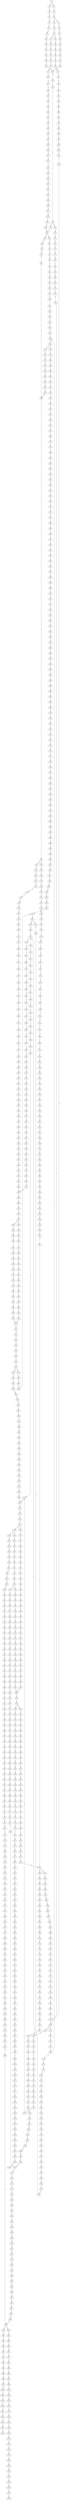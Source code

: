 strict digraph  {
	S0 -> S1 [ label = C ];
	S0 -> S2 [ label = T ];
	S1 -> S3 [ label = A ];
	S2 -> S4 [ label = A ];
	S3 -> S5 [ label = G ];
	S4 -> S6 [ label = G ];
	S5 -> S7 [ label = T ];
	S5 -> S8 [ label = G ];
	S6 -> S9 [ label = G ];
	S7 -> S10 [ label = T ];
	S8 -> S11 [ label = T ];
	S9 -> S12 [ label = T ];
	S10 -> S13 [ label = G ];
	S11 -> S14 [ label = G ];
	S12 -> S15 [ label = G ];
	S13 -> S16 [ label = T ];
	S14 -> S17 [ label = C ];
	S14 -> S18 [ label = G ];
	S15 -> S19 [ label = T ];
	S16 -> S20 [ label = G ];
	S17 -> S21 [ label = G ];
	S18 -> S22 [ label = G ];
	S19 -> S23 [ label = G ];
	S20 -> S24 [ label = C ];
	S21 -> S25 [ label = C ];
	S22 -> S26 [ label = C ];
	S23 -> S27 [ label = C ];
	S24 -> S28 [ label = G ];
	S25 -> S29 [ label = G ];
	S26 -> S30 [ label = T ];
	S27 -> S31 [ label = G ];
	S28 -> S32 [ label = T ];
	S29 -> S33 [ label = T ];
	S30 -> S34 [ label = T ];
	S31 -> S35 [ label = T ];
	S32 -> S36 [ label = C ];
	S33 -> S37 [ label = C ];
	S34 -> S38 [ label = C ];
	S35 -> S39 [ label = C ];
	S36 -> S40 [ label = G ];
	S37 -> S41 [ label = G ];
	S38 -> S42 [ label = G ];
	S39 -> S40 [ label = G ];
	S40 -> S43 [ label = A ];
	S41 -> S44 [ label = T ];
	S42 -> S45 [ label = A ];
	S43 -> S46 [ label = A ];
	S44 -> S47 [ label = G ];
	S45 -> S48 [ label = A ];
	S46 -> S49 [ label = C ];
	S47 -> S50 [ label = C ];
	S48 -> S51 [ label = C ];
	S49 -> S52 [ label = C ];
	S49 -> S53 [ label = A ];
	S50 -> S54 [ label = A ];
	S51 -> S55 [ label = A ];
	S52 -> S56 [ label = T ];
	S53 -> S57 [ label = C ];
	S54 -> S58 [ label = T ];
	S55 -> S59 [ label = C ];
	S56 -> S60 [ label = T ];
	S56 -> S61 [ label = G ];
	S57 -> S62 [ label = C ];
	S58 -> S63 [ label = C ];
	S59 -> S64 [ label = G ];
	S60 -> S65 [ label = C ];
	S61 -> S66 [ label = T ];
	S62 -> S67 [ label = C ];
	S63 -> S68 [ label = C ];
	S64 -> S69 [ label = C ];
	S65 -> S70 [ label = G ];
	S66 -> S71 [ label = C ];
	S67 -> S72 [ label = G ];
	S68 -> S73 [ label = G ];
	S69 -> S74 [ label = G ];
	S70 -> S75 [ label = T ];
	S71 -> S76 [ label = G ];
	S72 -> S77 [ label = T ];
	S73 -> S78 [ label = C ];
	S74 -> S79 [ label = C ];
	S75 -> S80 [ label = A ];
	S76 -> S81 [ label = C ];
	S77 -> S82 [ label = A ];
	S78 -> S83 [ label = A ];
	S79 -> S84 [ label = A ];
	S80 -> S85 [ label = C ];
	S81 -> S86 [ label = G ];
	S82 -> S87 [ label = C ];
	S83 -> S88 [ label = C ];
	S84 -> S89 [ label = C ];
	S85 -> S90 [ label = T ];
	S86 -> S91 [ label = C ];
	S87 -> S92 [ label = G ];
	S88 -> S93 [ label = G ];
	S89 -> S94 [ label = G ];
	S90 -> S95 [ label = T ];
	S91 -> S96 [ label = G ];
	S91 -> S97 [ label = A ];
	S92 -> S98 [ label = T ];
	S93 -> S99 [ label = T ];
	S94 -> S100 [ label = T ];
	S95 -> S101 [ label = C ];
	S96 -> S102 [ label = A ];
	S97 -> S103 [ label = A ];
	S98 -> S104 [ label = C ];
	S99 -> S105 [ label = C ];
	S100 -> S106 [ label = C ];
	S101 -> S107 [ label = A ];
	S102 -> S108 [ label = G ];
	S103 -> S109 [ label = C ];
	S104 -> S110 [ label = C ];
	S105 -> S111 [ label = G ];
	S106 -> S112 [ label = C ];
	S107 -> S113 [ label = A ];
	S108 -> S114 [ label = C ];
	S109 -> S115 [ label = C ];
	S110 -> S116 [ label = A ];
	S111 -> S117 [ label = A ];
	S112 -> S118 [ label = A ];
	S113 -> S119 [ label = G ];
	S114 -> S120 [ label = A ];
	S115 -> S121 [ label = C ];
	S116 -> S122 [ label = G ];
	S117 -> S123 [ label = G ];
	S118 -> S124 [ label = G ];
	S119 -> S125 [ label = C ];
	S120 -> S126 [ label = G ];
	S121 -> S127 [ label = G ];
	S122 -> S128 [ label = C ];
	S123 -> S129 [ label = C ];
	S124 -> S128 [ label = C ];
	S125 -> S130 [ label = G ];
	S126 -> S131 [ label = T ];
	S127 -> S132 [ label = T ];
	S128 -> S133 [ label = T ];
	S128 -> S134 [ label = G ];
	S129 -> S135 [ label = G ];
	S130 -> S136 [ label = A ];
	S131 -> S137 [ label = G ];
	S132 -> S138 [ label = A ];
	S133 -> S139 [ label = T ];
	S134 -> S140 [ label = A ];
	S135 -> S141 [ label = A ];
	S136 -> S142 [ label = G ];
	S137 -> S143 [ label = C ];
	S138 -> S144 [ label = C ];
	S139 -> S145 [ label = C ];
	S140 -> S146 [ label = G ];
	S141 -> S147 [ label = G ];
	S142 -> S148 [ label = T ];
	S143 -> S149 [ label = A ];
	S144 -> S150 [ label = A ];
	S145 -> S151 [ label = A ];
	S146 -> S152 [ label = T ];
	S147 -> S153 [ label = T ];
	S148 -> S154 [ label = C ];
	S149 -> S155 [ label = A ];
	S150 -> S156 [ label = G ];
	S151 -> S157 [ label = C ];
	S152 -> S158 [ label = C ];
	S153 -> S159 [ label = C ];
	S154 -> S160 [ label = C ];
	S155 -> S161 [ label = C ];
	S156 -> S162 [ label = C ];
	S157 -> S163 [ label = G ];
	S158 -> S160 [ label = C ];
	S158 -> S164 [ label = T ];
	S159 -> S165 [ label = G ];
	S160 -> S166 [ label = C ];
	S161 -> S167 [ label = A ];
	S162 -> S168 [ label = A ];
	S163 -> S169 [ label = C ];
	S164 -> S170 [ label = C ];
	S165 -> S171 [ label = A ];
	S166 -> S172 [ label = T ];
	S166 -> S173 [ label = G ];
	S167 -> S174 [ label = G ];
	S168 -> S175 [ label = G ];
	S169 -> S176 [ label = C ];
	S170 -> S177 [ label = G ];
	S171 -> S178 [ label = A ];
	S172 -> S179 [ label = C ];
	S173 -> S180 [ label = C ];
	S174 -> S181 [ label = C ];
	S175 -> S182 [ label = G ];
	S176 -> S183 [ label = C ];
	S177 -> S184 [ label = T ];
	S178 -> S185 [ label = C ];
	S179 -> S186 [ label = C ];
	S180 -> S187 [ label = C ];
	S181 -> S188 [ label = T ];
	S182 -> S189 [ label = T ];
	S183 -> S190 [ label = T ];
	S184 -> S191 [ label = C ];
	S185 -> S192 [ label = C ];
	S186 -> S193 [ label = G ];
	S187 -> S194 [ label = T ];
	S188 -> S195 [ label = A ];
	S189 -> S196 [ label = G ];
	S190 -> S197 [ label = T ];
	S191 -> S198 [ label = T ];
	S192 -> S56 [ label = T ];
	S193 -> S199 [ label = G ];
	S194 -> S200 [ label = G ];
	S195 -> S201 [ label = C ];
	S196 -> S202 [ label = C ];
	S197 -> S203 [ label = C ];
	S198 -> S204 [ label = G ];
	S199 -> S205 [ label = T ];
	S200 -> S206 [ label = T ];
	S201 -> S207 [ label = G ];
	S202 -> S208 [ label = A ];
	S203 -> S209 [ label = A ];
	S204 -> S210 [ label = T ];
	S205 -> S211 [ label = C ];
	S206 -> S212 [ label = C ];
	S207 -> S213 [ label = A ];
	S208 -> S214 [ label = C ];
	S209 -> S215 [ label = T ];
	S210 -> S216 [ label = T ];
	S211 -> S217 [ label = T ];
	S212 -> S218 [ label = G ];
	S213 -> S219 [ label = G ];
	S214 -> S220 [ label = G ];
	S215 -> S221 [ label = C ];
	S216 -> S222 [ label = C ];
	S217 -> S223 [ label = G ];
	S218 -> S224 [ label = C ];
	S219 -> S225 [ label = A ];
	S220 -> S226 [ label = C ];
	S221 -> S227 [ label = C ];
	S222 -> S228 [ label = C ];
	S223 -> S229 [ label = G ];
	S224 -> S86 [ label = G ];
	S225 -> S230 [ label = A ];
	S226 -> S231 [ label = G ];
	S227 -> S232 [ label = A ];
	S228 -> S233 [ label = G ];
	S229 -> S234 [ label = A ];
	S230 -> S235 [ label = C ];
	S231 -> S236 [ label = G ];
	S232 -> S237 [ label = G ];
	S233 -> S238 [ label = T ];
	S234 -> S239 [ label = G ];
	S235 -> S240 [ label = T ];
	S236 -> S241 [ label = T ];
	S237 -> S242 [ label = A ];
	S238 -> S243 [ label = G ];
	S239 -> S244 [ label = G ];
	S240 -> S245 [ label = G ];
	S241 -> S246 [ label = G ];
	S242 -> S247 [ label = A ];
	S243 -> S248 [ label = G ];
	S244 -> S249 [ label = G ];
	S245 -> S250 [ label = G ];
	S246 -> S251 [ label = C ];
	S247 -> S252 [ label = C ];
	S248 -> S253 [ label = C ];
	S249 -> S254 [ label = T ];
	S250 -> S255 [ label = C ];
	S251 -> S256 [ label = C ];
	S252 -> S257 [ label = C ];
	S253 -> S258 [ label = C ];
	S254 -> S259 [ label = G ];
	S255 -> S260 [ label = G ];
	S256 -> S261 [ label = G ];
	S257 -> S262 [ label = A ];
	S257 -> S263 [ label = G ];
	S258 -> S264 [ label = C ];
	S259 -> S265 [ label = T ];
	S260 -> S266 [ label = C ];
	S261 -> S267 [ label = C ];
	S262 -> S268 [ label = G ];
	S262 -> S269 [ label = C ];
	S263 -> S270 [ label = G ];
	S264 -> S271 [ label = G ];
	S265 -> S272 [ label = T ];
	S266 -> S273 [ label = A ];
	S267 -> S274 [ label = A ];
	S268 -> S275 [ label = A ];
	S269 -> S276 [ label = C ];
	S270 -> S277 [ label = A ];
	S271 -> S278 [ label = T ];
	S272 -> S279 [ label = C ];
	S273 -> S280 [ label = G ];
	S274 -> S281 [ label = A ];
	S275 -> S282 [ label = C ];
	S276 -> S283 [ label = A ];
	S277 -> S284 [ label = C ];
	S278 -> S285 [ label = C ];
	S279 -> S286 [ label = C ];
	S280 -> S287 [ label = C ];
	S281 -> S288 [ label = C ];
	S282 -> S289 [ label = T ];
	S283 -> S290 [ label = C ];
	S284 -> S291 [ label = G ];
	S285 -> S292 [ label = C ];
	S286 -> S293 [ label = A ];
	S287 -> S294 [ label = G ];
	S288 -> S295 [ label = C ];
	S289 -> S296 [ label = C ];
	S290 -> S297 [ label = C ];
	S291 -> S298 [ label = C ];
	S292 -> S299 [ label = A ];
	S293 -> S300 [ label = G ];
	S294 -> S301 [ label = G ];
	S295 -> S302 [ label = A ];
	S296 -> S303 [ label = C ];
	S297 -> S304 [ label = C ];
	S298 -> S305 [ label = C ];
	S299 -> S306 [ label = G ];
	S300 -> S307 [ label = C ];
	S301 -> S308 [ label = G ];
	S302 -> S309 [ label = G ];
	S303 -> S310 [ label = C ];
	S304 -> S311 [ label = C ];
	S305 -> S312 [ label = C ];
	S306 -> S313 [ label = T ];
	S307 -> S314 [ label = A ];
	S308 -> S315 [ label = T ];
	S309 -> S316 [ label = T ];
	S310 -> S317 [ label = A ];
	S311 -> S318 [ label = T ];
	S312 -> S319 [ label = A ];
	S313 -> S320 [ label = A ];
	S314 -> S321 [ label = G ];
	S315 -> S322 [ label = G ];
	S316 -> S323 [ label = C ];
	S317 -> S324 [ label = T ];
	S318 -> S325 [ label = T ];
	S319 -> S326 [ label = T ];
	S320 -> S327 [ label = G ];
	S321 -> S328 [ label = A ];
	S322 -> S329 [ label = C ];
	S323 -> S330 [ label = G ];
	S324 -> S331 [ label = C ];
	S325 -> S332 [ label = C ];
	S326 -> S333 [ label = C ];
	S327 -> S334 [ label = G ];
	S327 -> S335 [ label = C ];
	S328 -> S336 [ label = T ];
	S329 -> S337 [ label = C ];
	S330 -> S338 [ label = C ];
	S331 -> S339 [ label = T ];
	S332 -> S340 [ label = C ];
	S332 -> S341 [ label = G ];
	S333 -> S342 [ label = G ];
	S334 -> S343 [ label = G ];
	S335 -> S344 [ label = T ];
	S336 -> S345 [ label = A ];
	S337 -> S346 [ label = G ];
	S338 -> S347 [ label = G ];
	S339 -> S348 [ label = G ];
	S340 -> S349 [ label = T ];
	S341 -> S350 [ label = A ];
	S342 -> S351 [ label = T ];
	S343 -> S352 [ label = T ];
	S344 -> S353 [ label = C ];
	S345 -> S354 [ label = A ];
	S346 -> S355 [ label = C ];
	S347 -> S356 [ label = C ];
	S348 -> S357 [ label = C ];
	S349 -> S358 [ label = G ];
	S350 -> S359 [ label = T ];
	S351 -> S360 [ label = C ];
	S352 -> S361 [ label = C ];
	S353 -> S362 [ label = C ];
	S354 -> S363 [ label = A ];
	S355 -> S364 [ label = C ];
	S356 -> S365 [ label = A ];
	S357 -> S366 [ label = C ];
	S358 -> S367 [ label = T ];
	S359 -> S368 [ label = C ];
	S360 -> S369 [ label = C ];
	S361 -> S370 [ label = A ];
	S362 -> S371 [ label = A ];
	S363 -> S372 [ label = A ];
	S364 -> S373 [ label = G ];
	S365 -> S374 [ label = G ];
	S366 -> S375 [ label = A ];
	S367 -> S376 [ label = C ];
	S368 -> S377 [ label = G ];
	S369 -> S378 [ label = T ];
	S370 -> S379 [ label = C ];
	S371 -> S380 [ label = C ];
	S372 -> S381 [ label = A ];
	S373 -> S382 [ label = G ];
	S374 -> S383 [ label = C ];
	S375 -> S384 [ label = G ];
	S376 -> S385 [ label = C ];
	S377 -> S386 [ label = T ];
	S378 -> S387 [ label = C ];
	S379 -> S388 [ label = T ];
	S380 -> S389 [ label = C ];
	S381 -> S390 [ label = C ];
	S382 -> S391 [ label = T ];
	S383 -> S392 [ label = C ];
	S384 -> S393 [ label = T ];
	S385 -> S394 [ label = T ];
	S386 -> S395 [ label = T ];
	S387 -> S396 [ label = T ];
	S388 -> S397 [ label = C ];
	S389 -> S398 [ label = G ];
	S390 -> S399 [ label = T ];
	S391 -> S400 [ label = G ];
	S392 -> S401 [ label = G ];
	S393 -> S402 [ label = C ];
	S394 -> S403 [ label = T ];
	S395 -> S404 [ label = T ];
	S396 -> S405 [ label = T ];
	S397 -> S406 [ label = G ];
	S398 -> S407 [ label = G ];
	S399 -> S408 [ label = T ];
	S400 -> S409 [ label = G ];
	S401 -> S410 [ label = G ];
	S402 -> S411 [ label = G ];
	S403 -> S412 [ label = G ];
	S404 -> S413 [ label = G ];
	S405 -> S414 [ label = C ];
	S406 -> S415 [ label = C ];
	S407 -> S416 [ label = A ];
	S408 -> S417 [ label = T ];
	S409 -> S418 [ label = T ];
	S410 -> S419 [ label = T ];
	S411 -> S420 [ label = T ];
	S412 -> S421 [ label = T ];
	S413 -> S422 [ label = T ];
	S414 -> S423 [ label = T ];
	S415 -> S424 [ label = T ];
	S416 -> S425 [ label = C ];
	S417 -> S426 [ label = G ];
	S418 -> S427 [ label = G ];
	S419 -> S428 [ label = G ];
	S420 -> S429 [ label = A ];
	S421 -> S430 [ label = A ];
	S422 -> S431 [ label = A ];
	S423 -> S432 [ label = C ];
	S424 -> S433 [ label = T ];
	S425 -> S434 [ label = G ];
	S426 -> S435 [ label = C ];
	S427 -> S436 [ label = G ];
	S428 -> S437 [ label = G ];
	S429 -> S438 [ label = A ];
	S430 -> S439 [ label = G ];
	S431 -> S440 [ label = G ];
	S432 -> S441 [ label = G ];
	S433 -> S442 [ label = C ];
	S434 -> S443 [ label = T ];
	S435 -> S444 [ label = C ];
	S436 -> S445 [ label = A ];
	S437 -> S446 [ label = A ];
	S438 -> S447 [ label = G ];
	S439 -> S448 [ label = G ];
	S440 -> S449 [ label = G ];
	S441 -> S450 [ label = G ];
	S442 -> S451 [ label = A ];
	S443 -> S452 [ label = C ];
	S444 -> S453 [ label = G ];
	S445 -> S454 [ label = A ];
	S446 -> S455 [ label = A ];
	S447 -> S456 [ label = A ];
	S448 -> S457 [ label = A ];
	S449 -> S458 [ label = A ];
	S450 -> S459 [ label = A ];
	S451 -> S460 [ label = T ];
	S452 -> S461 [ label = G ];
	S453 -> S462 [ label = T ];
	S454 -> S463 [ label = C ];
	S455 -> S464 [ label = G ];
	S456 -> S465 [ label = C ];
	S457 -> S466 [ label = G ];
	S458 -> S467 [ label = A ];
	S459 -> S468 [ label = G ];
	S460 -> S469 [ label = C ];
	S461 -> S470 [ label = T ];
	S462 -> S471 [ label = A ];
	S463 -> S472 [ label = C ];
	S464 -> S473 [ label = A ];
	S465 -> S474 [ label = G ];
	S466 -> S475 [ label = A ];
	S467 -> S476 [ label = A ];
	S468 -> S477 [ label = A ];
	S469 -> S478 [ label = C ];
	S470 -> S479 [ label = G ];
	S471 -> S480 [ label = G ];
	S472 -> S481 [ label = T ];
	S473 -> S482 [ label = A ];
	S474 -> S483 [ label = G ];
	S475 -> S484 [ label = G ];
	S476 -> S485 [ label = G ];
	S477 -> S486 [ label = G ];
	S478 -> S232 [ label = A ];
	S479 -> S487 [ label = A ];
	S480 -> S488 [ label = C ];
	S481 -> S489 [ label = C ];
	S482 -> S490 [ label = C ];
	S483 -> S491 [ label = C ];
	S484 -> S492 [ label = G ];
	S485 -> S493 [ label = G ];
	S486 -> S494 [ label = G ];
	S487 -> S495 [ label = C ];
	S488 -> S496 [ label = C ];
	S489 -> S497 [ label = G ];
	S490 -> S498 [ label = G ];
	S491 -> S499 [ label = T ];
	S492 -> S500 [ label = T ];
	S493 -> S501 [ label = T ];
	S494 -> S502 [ label = T ];
	S495 -> S503 [ label = C ];
	S496 -> S504 [ label = G ];
	S497 -> S505 [ label = G ];
	S498 -> S506 [ label = G ];
	S499 -> S507 [ label = C ];
	S500 -> S508 [ label = C ];
	S501 -> S509 [ label = C ];
	S502 -> S508 [ label = C ];
	S503 -> S510 [ label = G ];
	S504 -> S511 [ label = G ];
	S505 -> S512 [ label = C ];
	S506 -> S513 [ label = C ];
	S507 -> S514 [ label = T ];
	S508 -> S515 [ label = C ];
	S509 -> S516 [ label = C ];
	S510 -> S517 [ label = G ];
	S511 -> S518 [ label = T ];
	S512 -> S519 [ label = A ];
	S513 -> S520 [ label = A ];
	S514 -> S521 [ label = C ];
	S515 -> S522 [ label = C ];
	S516 -> S523 [ label = C ];
	S517 -> S524 [ label = T ];
	S518 -> S525 [ label = G ];
	S519 -> S526 [ label = C ];
	S520 -> S527 [ label = C ];
	S521 -> S528 [ label = G ];
	S522 -> S529 [ label = A ];
	S522 -> S530 [ label = G ];
	S523 -> S531 [ label = G ];
	S524 -> S532 [ label = C ];
	S525 -> S533 [ label = A ];
	S526 -> S534 [ label = G ];
	S527 -> S535 [ label = C ];
	S527 -> S536 [ label = T ];
	S528 -> S537 [ label = A ];
	S529 -> S538 [ label = G ];
	S530 -> S539 [ label = G ];
	S531 -> S540 [ label = A ];
	S532 -> S541 [ label = G ];
	S533 -> S542 [ label = C ];
	S534 -> S543 [ label = C ];
	S535 -> S544 [ label = G ];
	S536 -> S545 [ label = G ];
	S537 -> S546 [ label = A ];
	S538 -> S547 [ label = A ];
	S539 -> S548 [ label = A ];
	S540 -> S549 [ label = A ];
	S541 -> S550 [ label = C ];
	S542 -> S551 [ label = G ];
	S543 -> S552 [ label = G ];
	S544 -> S553 [ label = G ];
	S545 -> S554 [ label = G ];
	S546 -> S555 [ label = G ];
	S547 -> S556 [ label = G ];
	S548 -> S557 [ label = G ];
	S549 -> S558 [ label = G ];
	S550 -> S559 [ label = G ];
	S551 -> S560 [ label = T ];
	S552 -> S561 [ label = C ];
	S553 -> S562 [ label = G ];
	S554 -> S563 [ label = G ];
	S555 -> S564 [ label = T ];
	S556 -> S565 [ label = C ];
	S557 -> S566 [ label = G ];
	S558 -> S567 [ label = T ];
	S559 -> S568 [ label = T ];
	S560 -> S569 [ label = G ];
	S561 -> S570 [ label = G ];
	S562 -> S571 [ label = A ];
	S563 -> S572 [ label = A ];
	S564 -> S573 [ label = C ];
	S565 -> S574 [ label = C ];
	S566 -> S575 [ label = C ];
	S567 -> S576 [ label = C ];
	S568 -> S577 [ label = A ];
	S569 -> S578 [ label = G ];
	S570 -> S579 [ label = C ];
	S570 -> S580 [ label = G ];
	S571 -> S581 [ label = A ];
	S572 -> S582 [ label = A ];
	S573 -> S583 [ label = G ];
	S574 -> S584 [ label = A ];
	S575 -> S585 [ label = G ];
	S576 -> S586 [ label = G ];
	S577 -> S587 [ label = G ];
	S578 -> S588 [ label = G ];
	S579 -> S589 [ label = G ];
	S580 -> S590 [ label = C ];
	S581 -> S591 [ label = T ];
	S582 -> S592 [ label = C ];
	S583 -> S593 [ label = C ];
	S584 -> S594 [ label = C ];
	S585 -> S595 [ label = T ];
	S586 -> S596 [ label = A ];
	S587 -> S597 [ label = C ];
	S588 -> S598 [ label = T ];
	S589 -> S599 [ label = T ];
	S590 -> S600 [ label = T ];
	S591 -> S601 [ label = T ];
	S592 -> S602 [ label = T ];
	S593 -> S603 [ label = G ];
	S594 -> S604 [ label = G ];
	S595 -> S605 [ label = G ];
	S596 -> S606 [ label = G ];
	S597 -> S607 [ label = C ];
	S598 -> S608 [ label = A ];
	S599 -> S609 [ label = C ];
	S600 -> S610 [ label = G ];
	S601 -> S611 [ label = G ];
	S602 -> S612 [ label = G ];
	S603 -> S613 [ label = G ];
	S604 -> S614 [ label = G ];
	S605 -> S615 [ label = G ];
	S606 -> S616 [ label = G ];
	S607 -> S617 [ label = G ];
	S608 -> S618 [ label = C ];
	S609 -> S619 [ label = G ];
	S610 -> S620 [ label = G ];
	S611 -> S621 [ label = A ];
	S612 -> S622 [ label = G ];
	S613 -> S623 [ label = C ];
	S614 -> S624 [ label = T ];
	S615 -> S625 [ label = T ];
	S616 -> S626 [ label = T ];
	S617 -> S627 [ label = C ];
	S618 -> S628 [ label = T ];
	S619 -> S629 [ label = A ];
	S620 -> S630 [ label = A ];
	S621 -> S631 [ label = A ];
	S622 -> S632 [ label = A ];
	S623 -> S633 [ label = T ];
	S624 -> S634 [ label = T ];
	S625 -> S635 [ label = A ];
	S626 -> S636 [ label = A ];
	S627 -> S637 [ label = T ];
	S628 -> S638 [ label = A ];
	S629 -> S639 [ label = C ];
	S630 -> S640 [ label = A ];
	S631 -> S641 [ label = C ];
	S632 -> S642 [ label = C ];
	S633 -> S643 [ label = A ];
	S634 -> S644 [ label = A ];
	S635 -> S645 [ label = T ];
	S636 -> S646 [ label = T ];
	S637 -> S647 [ label = G ];
	S638 -> S648 [ label = T ];
	S639 -> S649 [ label = G ];
	S640 -> S650 [ label = T ];
	S641 -> S651 [ label = C ];
	S642 -> S652 [ label = C ];
	S643 -> S653 [ label = T ];
	S644 -> S654 [ label = C ];
	S645 -> S655 [ label = G ];
	S646 -> S656 [ label = A ];
	S647 -> S657 [ label = G ];
	S648 -> S658 [ label = T ];
	S649 -> S659 [ label = C ];
	S650 -> S660 [ label = G ];
	S651 -> S661 [ label = C ];
	S652 -> S662 [ label = C ];
	S653 -> S663 [ label = A ];
	S654 -> S664 [ label = T ];
	S655 -> S665 [ label = A ];
	S656 -> S666 [ label = A ];
	S657 -> S667 [ label = A ];
	S658 -> S668 [ label = G ];
	S659 -> S669 [ label = G ];
	S660 -> S670 [ label = G ];
	S661 -> S671 [ label = G ];
	S662 -> S672 [ label = G ];
	S663 -> S673 [ label = G ];
	S664 -> S674 [ label = G ];
	S665 -> S675 [ label = G ];
	S666 -> S676 [ label = G ];
	S667 -> S677 [ label = A ];
	S668 -> S678 [ label = G ];
	S669 -> S679 [ label = C ];
	S670 -> S680 [ label = G ];
	S671 -> S681 [ label = T ];
	S672 -> S682 [ label = T ];
	S673 -> S683 [ label = T ];
	S674 -> S684 [ label = C ];
	S675 -> S685 [ label = C ];
	S676 -> S686 [ label = T ];
	S677 -> S687 [ label = G ];
	S678 -> S688 [ label = A ];
	S679 -> S689 [ label = C ];
	S680 -> S690 [ label = G ];
	S681 -> S691 [ label = C ];
	S682 -> S692 [ label = C ];
	S683 -> S693 [ label = A ];
	S684 -> S694 [ label = A ];
	S685 -> S695 [ label = G ];
	S686 -> S696 [ label = C ];
	S687 -> S697 [ label = A ];
	S688 -> S698 [ label = A ];
	S689 -> S699 [ label = T ];
	S690 -> S700 [ label = T ];
	S691 -> S701 [ label = T ];
	S692 -> S702 [ label = T ];
	S693 -> S703 [ label = G ];
	S694 -> S704 [ label = G ];
	S695 -> S705 [ label = G ];
	S696 -> S706 [ label = G ];
	S697 -> S707 [ label = A ];
	S698 -> S708 [ label = C ];
	S699 -> S709 [ label = C ];
	S700 -> S710 [ label = C ];
	S701 -> S711 [ label = C ];
	S702 -> S711 [ label = C ];
	S703 -> S712 [ label = C ];
	S704 -> S713 [ label = A ];
	S705 -> S714 [ label = T ];
	S706 -> S715 [ label = T ];
	S707 -> S490 [ label = C ];
	S708 -> S716 [ label = G ];
	S709 -> S717 [ label = G ];
	S710 -> S718 [ label = C ];
	S711 -> S719 [ label = G ];
	S712 -> S720 [ label = C ];
	S713 -> S721 [ label = C ];
	S714 -> S722 [ label = C ];
	S715 -> S723 [ label = G ];
	S716 -> S724 [ label = G ];
	S717 -> S725 [ label = G ];
	S718 -> S726 [ label = G ];
	S719 -> S727 [ label = G ];
	S720 -> S728 [ label = G ];
	S721 -> S729 [ label = G ];
	S722 -> S730 [ label = G ];
	S723 -> S731 [ label = G ];
	S724 -> S732 [ label = T ];
	S725 -> S733 [ label = G ];
	S726 -> S734 [ label = C ];
	S727 -> S735 [ label = C ];
	S728 -> S736 [ label = A ];
	S729 -> S737 [ label = G ];
	S730 -> S738 [ label = C ];
	S731 -> S739 [ label = T ];
	S732 -> S740 [ label = A ];
	S733 -> S741 [ label = C ];
	S734 -> S742 [ label = C ];
	S735 -> S743 [ label = A ];
	S736 -> S744 [ label = A ];
	S737 -> S745 [ label = A ];
	S738 -> S746 [ label = A ];
	S739 -> S747 [ label = A ];
	S740 -> S748 [ label = C ];
	S741 -> S749 [ label = T ];
	S742 -> S750 [ label = G ];
	S743 -> S751 [ label = C ];
	S744 -> S752 [ label = A ];
	S745 -> S753 [ label = C ];
	S746 -> S754 [ label = C ];
	S747 -> S755 [ label = C ];
	S748 -> S756 [ label = G ];
	S749 -> S757 [ label = C ];
	S750 -> S758 [ label = G ];
	S751 -> S759 [ label = C ];
	S752 -> S760 [ label = C ];
	S753 -> S761 [ label = A ];
	S754 -> S762 [ label = G ];
	S755 -> S763 [ label = C ];
	S756 -> S764 [ label = A ];
	S757 -> S765 [ label = A ];
	S758 -> S766 [ label = A ];
	S759 -> S767 [ label = G ];
	S760 -> S768 [ label = C ];
	S761 -> S769 [ label = C ];
	S762 -> S770 [ label = C ];
	S763 -> S771 [ label = G ];
	S764 -> S772 [ label = A ];
	S765 -> S773 [ label = C ];
	S766 -> S774 [ label = A ];
	S767 -> S775 [ label = A ];
	S768 -> S776 [ label = C ];
	S769 -> S777 [ label = A ];
	S770 -> S778 [ label = G ];
	S771 -> S779 [ label = G ];
	S772 -> S780 [ label = G ];
	S773 -> S781 [ label = G ];
	S774 -> S782 [ label = C ];
	S775 -> S783 [ label = G ];
	S775 -> S784 [ label = A ];
	S776 -> S785 [ label = C ];
	S777 -> S786 [ label = C ];
	S778 -> S787 [ label = C ];
	S779 -> S788 [ label = T ];
	S780 -> S789 [ label = A ];
	S781 -> S790 [ label = T ];
	S782 -> S791 [ label = T ];
	S783 -> S792 [ label = T ];
	S784 -> S793 [ label = T ];
	S785 -> S794 [ label = G ];
	S786 -> S795 [ label = C ];
	S787 -> S570 [ label = G ];
	S788 -> S796 [ label = G ];
	S789 -> S797 [ label = A ];
	S790 -> S798 [ label = C ];
	S791 -> S799 [ label = G ];
	S792 -> S800 [ label = C ];
	S793 -> S801 [ label = G ];
	S794 -> S802 [ label = A ];
	S795 -> S803 [ label = T ];
	S796 -> S804 [ label = G ];
	S797 -> S805 [ label = G ];
	S798 -> S806 [ label = C ];
	S799 -> S807 [ label = C ];
	S800 -> S808 [ label = C ];
	S801 -> S809 [ label = T ];
	S802 -> S810 [ label = C ];
	S803 -> S811 [ label = C ];
	S804 -> S812 [ label = T ];
	S805 -> S813 [ label = T ];
	S806 -> S814 [ label = A ];
	S807 -> S815 [ label = A ];
	S808 -> S816 [ label = A ];
	S809 -> S817 [ label = A ];
	S810 -> S818 [ label = T ];
	S811 -> S819 [ label = T ];
	S812 -> S820 [ label = T ];
	S813 -> S821 [ label = G ];
	S814 -> S124 [ label = G ];
	S815 -> S822 [ label = A ];
	S816 -> S823 [ label = G ];
	S817 -> S824 [ label = G ];
	S818 -> S825 [ label = A ];
	S819 -> S826 [ label = A ];
	S820 -> S827 [ label = A ];
	S821 -> S828 [ label = T ];
	S822 -> S829 [ label = C ];
	S823 -> S830 [ label = T ];
	S823 -> S831 [ label = C ];
	S824 -> S832 [ label = T ];
	S825 -> S833 [ label = G ];
	S826 -> S834 [ label = G ];
	S827 -> S835 [ label = G ];
	S828 -> S836 [ label = C ];
	S829 -> S837 [ label = C ];
	S830 -> S838 [ label = A ];
	S831 -> S839 [ label = T ];
	S832 -> S840 [ label = T ];
	S833 -> S841 [ label = A ];
	S834 -> S842 [ label = A ];
	S835 -> S843 [ label = A ];
	S836 -> S844 [ label = C ];
	S837 -> S845 [ label = A ];
	S838 -> S327 [ label = G ];
	S839 -> S139 [ label = T ];
	S840 -> S846 [ label = T ];
	S841 -> S847 [ label = A ];
	S842 -> S848 [ label = A ];
	S843 -> S849 [ label = A ];
	S844 -> S850 [ label = T ];
	S845 -> S851 [ label = G ];
	S846 -> S852 [ label = C ];
	S847 -> S853 [ label = T ];
	S848 -> S854 [ label = C ];
	S849 -> S855 [ label = G ];
	S850 -> S856 [ label = G ];
	S851 -> S857 [ label = A ];
	S852 -> S858 [ label = A ];
	S853 -> S859 [ label = C ];
	S854 -> S860 [ label = G ];
	S855 -> S861 [ label = G ];
	S856 -> S862 [ label = G ];
	S857 -> S863 [ label = A ];
	S858 -> S864 [ label = C ];
	S859 -> S865 [ label = G ];
	S860 -> S866 [ label = A ];
	S861 -> S867 [ label = G ];
	S862 -> S868 [ label = C ];
	S863 -> S869 [ label = C ];
	S864 -> S870 [ label = T ];
	S865 -> S871 [ label = G ];
	S866 -> S872 [ label = G ];
	S867 -> S873 [ label = G ];
	S868 -> S874 [ label = C ];
	S869 -> S875 [ label = A ];
	S870 -> S876 [ label = C ];
	S871 -> S877 [ label = G ];
	S872 -> S878 [ label = G ];
	S873 -> S879 [ label = G ];
	S874 -> S880 [ label = T ];
	S875 -> S881 [ label = G ];
	S876 -> S882 [ label = C ];
	S877 -> S883 [ label = T ];
	S878 -> S884 [ label = T ];
	S879 -> S885 [ label = T ];
	S880 -> S886 [ label = G ];
	S881 -> S887 [ label = C ];
	S882 -> S888 [ label = T ];
	S883 -> S889 [ label = A ];
	S884 -> S890 [ label = G ];
	S885 -> S891 [ label = C ];
	S886 -> S892 [ label = G ];
	S887 -> S893 [ label = C ];
	S888 -> S894 [ label = T ];
	S889 -> S895 [ label = T ];
	S890 -> S896 [ label = T ];
	S891 -> S897 [ label = C ];
	S892 -> S898 [ label = G ];
	S893 -> S899 [ label = G ];
	S894 -> S900 [ label = T ];
	S895 -> S901 [ label = C ];
	S896 -> S902 [ label = C ];
	S897 -> S903 [ label = G ];
	S898 -> S904 [ label = T ];
	S899 -> S905 [ label = T ];
	S900 -> S906 [ label = C ];
	S901 -> S907 [ label = C ];
	S902 -> S908 [ label = C ];
	S903 -> S909 [ label = T ];
	S904 -> S910 [ label = C ];
	S905 -> S911 [ label = C ];
	S906 -> S912 [ label = A ];
	S907 -> S913 [ label = C ];
	S908 -> S914 [ label = C ];
	S909 -> S915 [ label = C ];
	S910 -> S916 [ label = C ];
	S911 -> S917 [ label = C ];
	S912 -> S918 [ label = T ];
	S913 -> S919 [ label = G ];
	S914 -> S920 [ label = T ];
	S915 -> S921 [ label = G ];
	S916 -> S922 [ label = C ];
	S917 -> S923 [ label = T ];
	S918 -> S924 [ label = C ];
	S919 -> S925 [ label = A ];
	S920 -> S926 [ label = G ];
	S921 -> S927 [ label = G ];
	S922 -> S928 [ label = G ];
	S923 -> S929 [ label = C ];
	S924 -> S930 [ label = C ];
	S925 -> S931 [ label = A ];
	S926 -> S932 [ label = T ];
	S927 -> S933 [ label = A ];
	S928 -> S934 [ label = A ];
	S929 -> S935 [ label = T ];
	S930 -> S936 [ label = A ];
	S931 -> S937 [ label = A ];
	S932 -> S938 [ label = C ];
	S933 -> S939 [ label = A ];
	S934 -> S940 [ label = G ];
	S935 -> S941 [ label = G ];
	S936 -> S237 [ label = G ];
	S937 -> S942 [ label = G ];
	S938 -> S943 [ label = C ];
	S939 -> S944 [ label = C ];
	S940 -> S945 [ label = T ];
	S941 -> S946 [ label = T ];
	S942 -> S947 [ label = T ];
	S943 -> S948 [ label = T ];
	S944 -> S949 [ label = A ];
	S944 -> S950 [ label = T ];
	S945 -> S951 [ label = C ];
	S946 -> S952 [ label = C ];
	S947 -> S953 [ label = G ];
	S948 -> S954 [ label = A ];
	S949 -> S955 [ label = G ];
	S950 -> S956 [ label = A ];
	S951 -> S957 [ label = C ];
	S952 -> S958 [ label = G ];
	S953 -> S959 [ label = T ];
	S954 -> S960 [ label = C ];
	S955 -> S961 [ label = G ];
	S956 -> S962 [ label = C ];
	S957 -> S816 [ label = A ];
	S958 -> S963 [ label = T ];
	S959 -> S964 [ label = C ];
	S960 -> S965 [ label = T ];
	S961 -> S966 [ label = A ];
	S962 -> S967 [ label = A ];
	S963 -> S968 [ label = G ];
	S964 -> S969 [ label = G ];
	S965 -> S970 [ label = A ];
	S966 -> S971 [ label = A ];
	S967 -> S972 [ label = A ];
	S968 -> S973 [ label = G ];
	S969 -> S974 [ label = T ];
	S970 -> S975 [ label = C ];
	S971 -> S976 [ label = T ];
	S972 -> S977 [ label = C ];
	S973 -> S978 [ label = T ];
	S974 -> S979 [ label = C ];
	S975 -> S980 [ label = C ];
	S976 -> S981 [ label = A ];
	S977 -> S982 [ label = G ];
	S978 -> S747 [ label = A ];
	S979 -> S983 [ label = G ];
	S980 -> S984 [ label = A ];
	S981 -> S985 [ label = G ];
	S982 -> S986 [ label = A ];
	S983 -> S987 [ label = G ];
	S984 -> S988 [ label = G ];
	S985 -> S989 [ label = T ];
	S986 -> S990 [ label = A ];
	S987 -> S991 [ label = A ];
	S988 -> S992 [ label = G ];
	S989 -> S993 [ label = C ];
	S990 -> S994 [ label = A ];
	S991 -> S995 [ label = A ];
	S992 -> S996 [ label = A ];
	S993 -> S997 [ label = T ];
	S994 -> S998 [ label = A ];
	S995 -> S944 [ label = C ];
	S996 -> S999 [ label = G ];
	S997 -> S1000 [ label = C ];
	S998 -> S1001 [ label = C ];
	S999 -> S1002 [ label = A ];
	S1000 -> S1003 [ label = T ];
	S1001 -> S1004 [ label = A ];
	S1002 -> S1005 [ label = G ];
	S1003 -> S1006 [ label = C ];
	S1004 -> S1007 [ label = G ];
	S1005 -> S1008 [ label = T ];
	S1006 -> S1009 [ label = T ];
	S1007 -> S1010 [ label = A ];
	S1008 -> S1011 [ label = C ];
	S1009 -> S1012 [ label = G ];
	S1010 -> S1013 [ label = A ];
	S1011 -> S1014 [ label = A ];
	S1012 -> S1015 [ label = A ];
	S1013 -> S1016 [ label = G ];
	S1014 -> S1017 [ label = G ];
	S1015 -> S1018 [ label = G ];
	S1016 -> S1019 [ label = G ];
	S1017 -> S1020 [ label = G ];
	S1018 -> S1021 [ label = T ];
	S1019 -> S1022 [ label = G ];
	S1020 -> S1023 [ label = A ];
	S1021 -> S1024 [ label = A ];
	S1022 -> S1025 [ label = G ];
	S1023 -> S1026 [ label = C ];
	S1025 -> S1027 [ label = T ];
	S1026 -> S1028 [ label = C ];
	S1027 -> S1029 [ label = C ];
	S1028 -> S1030 [ label = A ];
	S1029 -> S1031 [ label = T ];
	S1030 -> S1032 [ label = G ];
	S1031 -> S1033 [ label = C ];
	S1032 -> S1034 [ label = T ];
	S1033 -> S1035 [ label = T ];
	S1034 -> S1036 [ label = C ];
	S1035 -> S1037 [ label = C ];
	S1036 -> S1038 [ label = T ];
	S1037 -> S1039 [ label = G ];
	S1038 -> S1040 [ label = C ];
	S1039 -> S1041 [ label = T ];
	S1040 -> S1042 [ label = T ];
	S1041 -> S1043 [ label = G ];
	S1042 -> S1044 [ label = G ];
	S1043 -> S1045 [ label = G ];
	S1044 -> S1046 [ label = T ];
	S1045 -> S1047 [ label = T ];
	S1046 -> S1048 [ label = A ];
	S1047 -> S1049 [ label = A ];
}
